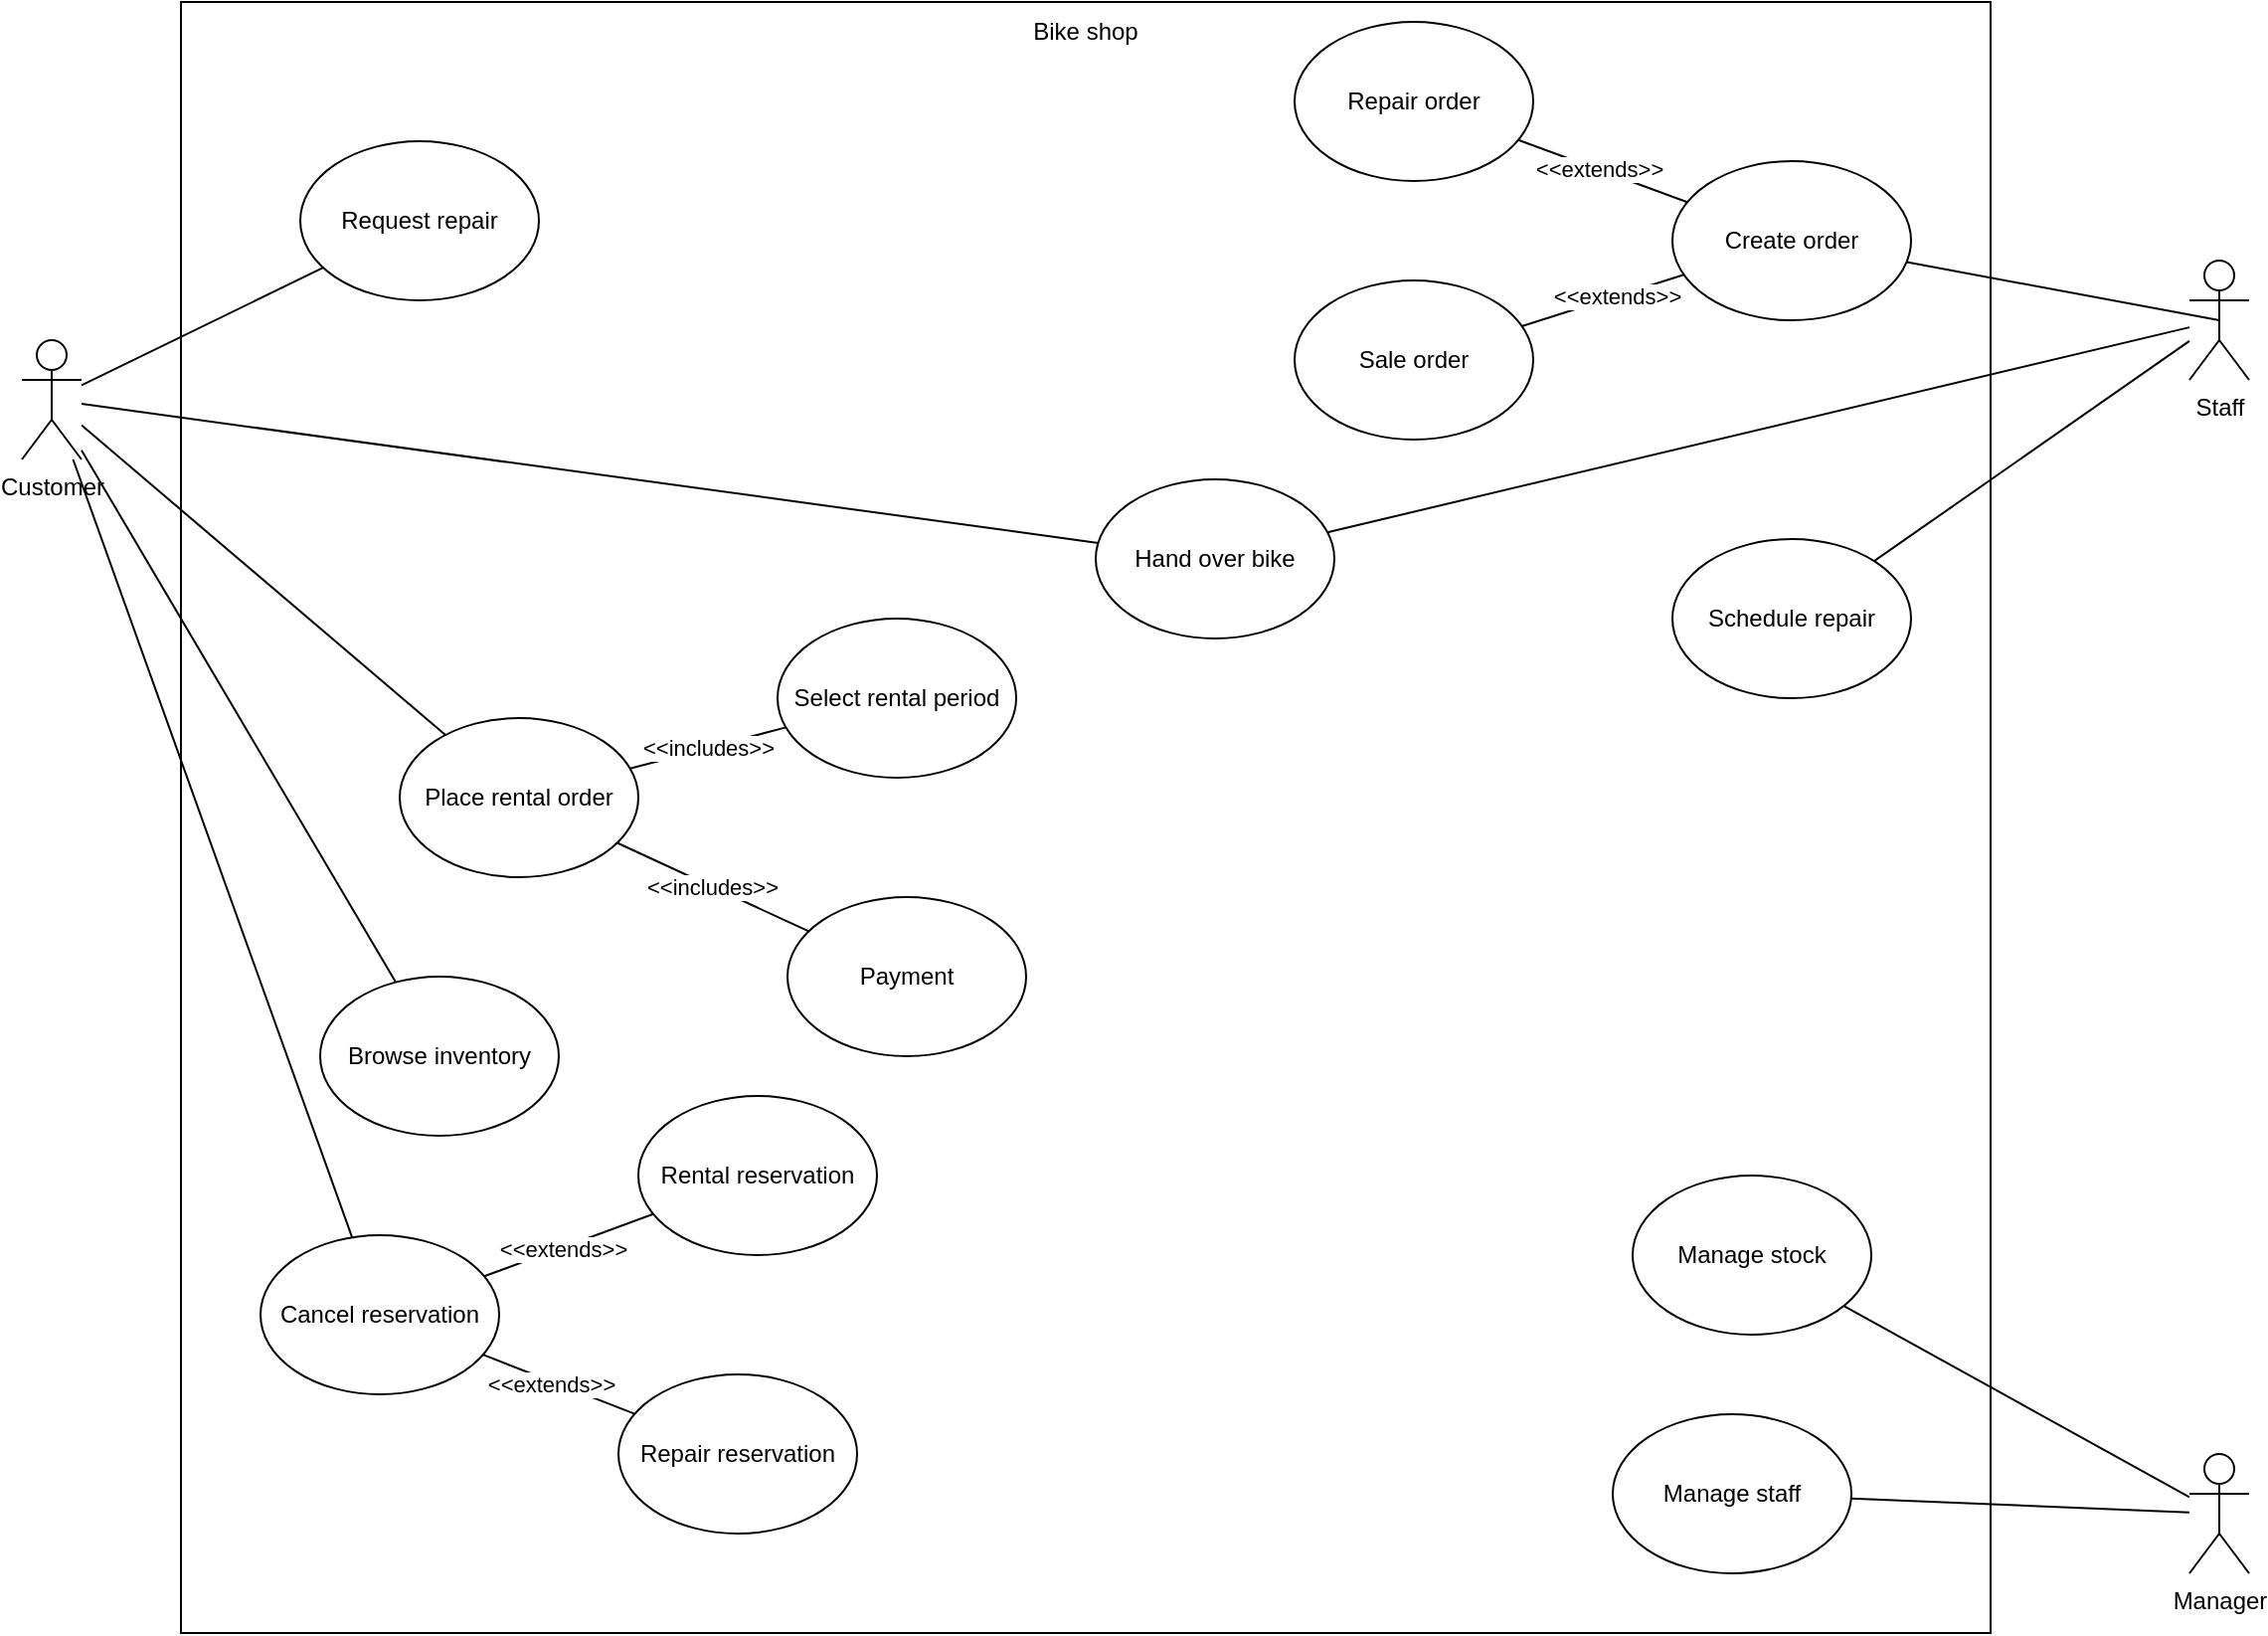 <mxfile version="16.4.7" type="device"><diagram id="tV8wfs5JBcIVjAGP74Oi" name="Page-1"><mxGraphModel dx="1218" dy="512" grid="1" gridSize="10" guides="1" tooltips="1" connect="1" arrows="1" fold="1" page="1" pageScale="1" pageWidth="850" pageHeight="1100" math="0" shadow="0"><root><mxCell id="0"/><mxCell id="1" parent="0"/><mxCell id="fPNX6vhk4oOzWIL5XuEG-1" value="" style="rounded=0;whiteSpace=wrap;html=1;" vertex="1" parent="1"><mxGeometry x="120" y="60" width="910" height="820" as="geometry"/></mxCell><mxCell id="fPNX6vhk4oOzWIL5XuEG-2" value="Customer" style="shape=umlActor;verticalLabelPosition=bottom;verticalAlign=top;html=1;outlineConnect=0;" vertex="1" parent="1"><mxGeometry x="40" y="230" width="30" height="60" as="geometry"/></mxCell><mxCell id="fPNX6vhk4oOzWIL5XuEG-3" value="Staff" style="shape=umlActor;verticalLabelPosition=bottom;verticalAlign=top;html=1;outlineConnect=0;" vertex="1" parent="1"><mxGeometry x="1130" y="190" width="30" height="60" as="geometry"/></mxCell><mxCell id="fPNX6vhk4oOzWIL5XuEG-4" value="Bike shop" style="text;html=1;strokeColor=none;fillColor=none;align=center;verticalAlign=middle;whiteSpace=wrap;rounded=0;" vertex="1" parent="1"><mxGeometry x="545" y="60" width="60" height="30" as="geometry"/></mxCell><mxCell id="fPNX6vhk4oOzWIL5XuEG-5" value="Manager" style="shape=umlActor;verticalLabelPosition=bottom;verticalAlign=top;html=1;outlineConnect=0;" vertex="1" parent="1"><mxGeometry x="1130" y="790" width="30" height="60" as="geometry"/></mxCell><mxCell id="fPNX6vhk4oOzWIL5XuEG-6" value="Place rental order" style="ellipse;whiteSpace=wrap;html=1;" vertex="1" parent="1"><mxGeometry x="230" y="420" width="120" height="80" as="geometry"/></mxCell><mxCell id="fPNX6vhk4oOzWIL5XuEG-7" value="Select rental period" style="ellipse;whiteSpace=wrap;html=1;" vertex="1" parent="1"><mxGeometry x="420" y="370" width="120" height="80" as="geometry"/></mxCell><mxCell id="fPNX6vhk4oOzWIL5XuEG-9" value="Browse inventory" style="ellipse;whiteSpace=wrap;html=1;" vertex="1" parent="1"><mxGeometry x="190" y="550" width="120" height="80" as="geometry"/></mxCell><mxCell id="fPNX6vhk4oOzWIL5XuEG-10" value="" style="endArrow=none;html=1;rounded=0;" edge="1" parent="1" source="fPNX6vhk4oOzWIL5XuEG-9" target="fPNX6vhk4oOzWIL5XuEG-2"><mxGeometry width="50" height="50" relative="1" as="geometry"><mxPoint x="10" y="540" as="sourcePoint"/><mxPoint x="60" y="490" as="targetPoint"/></mxGeometry></mxCell><mxCell id="fPNX6vhk4oOzWIL5XuEG-11" value="" style="endArrow=none;html=1;rounded=0;" edge="1" parent="1" source="fPNX6vhk4oOzWIL5XuEG-2" target="fPNX6vhk4oOzWIL5XuEG-6"><mxGeometry width="50" height="50" relative="1" as="geometry"><mxPoint x="30" y="520" as="sourcePoint"/><mxPoint x="80" y="470" as="targetPoint"/></mxGeometry></mxCell><mxCell id="fPNX6vhk4oOzWIL5XuEG-12" value="&amp;lt;&amp;lt;includes&amp;gt;&amp;gt;" style="endArrow=none;html=1;rounded=0;" edge="1" parent="1" source="fPNX6vhk4oOzWIL5XuEG-6" target="fPNX6vhk4oOzWIL5XuEG-7"><mxGeometry width="50" height="50" relative="1" as="geometry"><mxPoint x="30" y="480" as="sourcePoint"/><mxPoint x="80" y="430" as="targetPoint"/></mxGeometry></mxCell><mxCell id="fPNX6vhk4oOzWIL5XuEG-13" value="Payment" style="ellipse;whiteSpace=wrap;html=1;" vertex="1" parent="1"><mxGeometry x="425" y="510" width="120" height="80" as="geometry"/></mxCell><mxCell id="fPNX6vhk4oOzWIL5XuEG-14" value="&amp;lt;&amp;lt;includes&amp;gt;&amp;gt;" style="endArrow=none;html=1;rounded=0;" edge="1" parent="1" source="fPNX6vhk4oOzWIL5XuEG-6" target="fPNX6vhk4oOzWIL5XuEG-13"><mxGeometry width="50" height="50" relative="1" as="geometry"><mxPoint x="40" y="570" as="sourcePoint"/><mxPoint x="90" y="520" as="targetPoint"/></mxGeometry></mxCell><mxCell id="fPNX6vhk4oOzWIL5XuEG-15" value="Cancel reservation" style="ellipse;whiteSpace=wrap;html=1;" vertex="1" parent="1"><mxGeometry x="160" y="680" width="120" height="80" as="geometry"/></mxCell><mxCell id="fPNX6vhk4oOzWIL5XuEG-16" value="Rental reservation" style="ellipse;whiteSpace=wrap;html=1;" vertex="1" parent="1"><mxGeometry x="350" y="610" width="120" height="80" as="geometry"/></mxCell><mxCell id="fPNX6vhk4oOzWIL5XuEG-17" value="Repair reservation" style="ellipse;whiteSpace=wrap;html=1;" vertex="1" parent="1"><mxGeometry x="340" y="750" width="120" height="80" as="geometry"/></mxCell><mxCell id="fPNX6vhk4oOzWIL5XuEG-18" value="" style="endArrow=none;html=1;rounded=0;" edge="1" parent="1" source="fPNX6vhk4oOzWIL5XuEG-15" target="fPNX6vhk4oOzWIL5XuEG-16"><mxGeometry width="50" height="50" relative="1" as="geometry"><mxPoint x="-10" y="710" as="sourcePoint"/><mxPoint x="40" y="660" as="targetPoint"/></mxGeometry></mxCell><mxCell id="fPNX6vhk4oOzWIL5XuEG-21" value="&amp;lt;&amp;lt;extends&amp;gt;&amp;gt;" style="edgeLabel;html=1;align=center;verticalAlign=middle;resizable=0;points=[];" vertex="1" connectable="0" parent="fPNX6vhk4oOzWIL5XuEG-18"><mxGeometry x="-0.088" y="-1" relative="1" as="geometry"><mxPoint as="offset"/></mxGeometry></mxCell><mxCell id="fPNX6vhk4oOzWIL5XuEG-19" value="" style="endArrow=none;html=1;rounded=0;" edge="1" parent="1" source="fPNX6vhk4oOzWIL5XuEG-15" target="fPNX6vhk4oOzWIL5XuEG-17"><mxGeometry width="50" height="50" relative="1" as="geometry"><mxPoint x="-90" y="790" as="sourcePoint"/><mxPoint x="-40" y="740" as="targetPoint"/></mxGeometry></mxCell><mxCell id="fPNX6vhk4oOzWIL5XuEG-22" value="&amp;lt;&amp;lt;extends&amp;gt;&amp;gt;" style="edgeLabel;html=1;align=center;verticalAlign=middle;resizable=0;points=[];" vertex="1" connectable="0" parent="fPNX6vhk4oOzWIL5XuEG-19"><mxGeometry x="-0.097" y="-1" relative="1" as="geometry"><mxPoint as="offset"/></mxGeometry></mxCell><mxCell id="fPNX6vhk4oOzWIL5XuEG-20" value="" style="endArrow=none;html=1;rounded=0;" edge="1" parent="1" source="fPNX6vhk4oOzWIL5XuEG-2" target="fPNX6vhk4oOzWIL5XuEG-15"><mxGeometry width="50" height="50" relative="1" as="geometry"><mxPoint x="-20" y="580" as="sourcePoint"/><mxPoint x="30" y="530" as="targetPoint"/></mxGeometry></mxCell><mxCell id="fPNX6vhk4oOzWIL5XuEG-23" value="Manage staff" style="ellipse;whiteSpace=wrap;html=1;" vertex="1" parent="1"><mxGeometry x="840" y="770" width="120" height="80" as="geometry"/></mxCell><mxCell id="fPNX6vhk4oOzWIL5XuEG-24" value="Manage stock" style="ellipse;whiteSpace=wrap;html=1;" vertex="1" parent="1"><mxGeometry x="850" y="650" width="120" height="80" as="geometry"/></mxCell><mxCell id="fPNX6vhk4oOzWIL5XuEG-25" value="" style="endArrow=none;html=1;rounded=0;" edge="1" parent="1" source="fPNX6vhk4oOzWIL5XuEG-24" target="fPNX6vhk4oOzWIL5XuEG-5"><mxGeometry width="50" height="50" relative="1" as="geometry"><mxPoint x="1080" y="750" as="sourcePoint"/><mxPoint x="1130" y="700" as="targetPoint"/></mxGeometry></mxCell><mxCell id="fPNX6vhk4oOzWIL5XuEG-26" value="" style="endArrow=none;html=1;rounded=0;" edge="1" parent="1" source="fPNX6vhk4oOzWIL5XuEG-23" target="fPNX6vhk4oOzWIL5XuEG-5"><mxGeometry width="50" height="50" relative="1" as="geometry"><mxPoint x="1050" y="710" as="sourcePoint"/><mxPoint x="1100" y="660" as="targetPoint"/></mxGeometry></mxCell><mxCell id="fPNX6vhk4oOzWIL5XuEG-27" value="Create order" style="ellipse;whiteSpace=wrap;html=1;" vertex="1" parent="1"><mxGeometry x="870" y="140" width="120" height="80" as="geometry"/></mxCell><mxCell id="fPNX6vhk4oOzWIL5XuEG-28" value="Repair order" style="ellipse;whiteSpace=wrap;html=1;" vertex="1" parent="1"><mxGeometry x="680" y="70" width="120" height="80" as="geometry"/></mxCell><mxCell id="fPNX6vhk4oOzWIL5XuEG-29" value="" style="endArrow=none;html=1;rounded=0;entryX=0.5;entryY=0.5;entryDx=0;entryDy=0;entryPerimeter=0;" edge="1" parent="1" source="fPNX6vhk4oOzWIL5XuEG-27" target="fPNX6vhk4oOzWIL5XuEG-3"><mxGeometry width="50" height="50" relative="1" as="geometry"><mxPoint x="1070" y="350" as="sourcePoint"/><mxPoint x="1120" y="300" as="targetPoint"/></mxGeometry></mxCell><mxCell id="fPNX6vhk4oOzWIL5XuEG-30" value="" style="endArrow=none;html=1;rounded=0;" edge="1" parent="1" source="fPNX6vhk4oOzWIL5XuEG-28" target="fPNX6vhk4oOzWIL5XuEG-27"><mxGeometry width="50" height="50" relative="1" as="geometry"><mxPoint x="1120" y="350" as="sourcePoint"/><mxPoint x="1120" y="300" as="targetPoint"/></mxGeometry></mxCell><mxCell id="fPNX6vhk4oOzWIL5XuEG-40" value="&amp;lt;&amp;lt;extends&amp;gt;&amp;gt;" style="edgeLabel;html=1;align=center;verticalAlign=middle;resizable=0;points=[];" vertex="1" connectable="0" parent="fPNX6vhk4oOzWIL5XuEG-30"><mxGeometry x="-0.054" y="1" relative="1" as="geometry"><mxPoint as="offset"/></mxGeometry></mxCell><mxCell id="fPNX6vhk4oOzWIL5XuEG-31" value="Sale order" style="ellipse;whiteSpace=wrap;html=1;" vertex="1" parent="1"><mxGeometry x="680" y="200" width="120" height="80" as="geometry"/></mxCell><mxCell id="fPNX6vhk4oOzWIL5XuEG-32" value="" style="endArrow=none;html=1;rounded=0;" edge="1" parent="1" source="fPNX6vhk4oOzWIL5XuEG-31" target="fPNX6vhk4oOzWIL5XuEG-27"><mxGeometry width="50" height="50" relative="1" as="geometry"><mxPoint x="1070" y="390" as="sourcePoint"/><mxPoint x="1120" y="340" as="targetPoint"/></mxGeometry></mxCell><mxCell id="fPNX6vhk4oOzWIL5XuEG-41" value="&amp;lt;&amp;lt;extends&amp;gt;&amp;gt;" style="edgeLabel;html=1;align=center;verticalAlign=middle;resizable=0;points=[];" vertex="1" connectable="0" parent="fPNX6vhk4oOzWIL5XuEG-32"><mxGeometry x="0.163" relative="1" as="geometry"><mxPoint as="offset"/></mxGeometry></mxCell><mxCell id="fPNX6vhk4oOzWIL5XuEG-33" value="Hand over bike" style="ellipse;whiteSpace=wrap;html=1;" vertex="1" parent="1"><mxGeometry x="580" y="300" width="120" height="80" as="geometry"/></mxCell><mxCell id="fPNX6vhk4oOzWIL5XuEG-34" value="" style="endArrow=none;html=1;rounded=0;" edge="1" parent="1" source="fPNX6vhk4oOzWIL5XuEG-33" target="fPNX6vhk4oOzWIL5XuEG-3"><mxGeometry width="50" height="50" relative="1" as="geometry"><mxPoint x="800" y="380" as="sourcePoint"/><mxPoint x="850" y="330" as="targetPoint"/></mxGeometry></mxCell><mxCell id="fPNX6vhk4oOzWIL5XuEG-35" value="" style="endArrow=none;html=1;rounded=0;" edge="1" parent="1" source="fPNX6vhk4oOzWIL5XuEG-2" target="fPNX6vhk4oOzWIL5XuEG-33"><mxGeometry width="50" height="50" relative="1" as="geometry"><mxPoint x="330" y="260" as="sourcePoint"/><mxPoint x="380" y="210" as="targetPoint"/></mxGeometry></mxCell><mxCell id="fPNX6vhk4oOzWIL5XuEG-36" value="Schedule repair" style="ellipse;whiteSpace=wrap;html=1;" vertex="1" parent="1"><mxGeometry x="870" y="330" width="120" height="80" as="geometry"/></mxCell><mxCell id="fPNX6vhk4oOzWIL5XuEG-37" value="" style="endArrow=none;html=1;rounded=0;" edge="1" parent="1" source="fPNX6vhk4oOzWIL5XuEG-36" target="fPNX6vhk4oOzWIL5XuEG-3"><mxGeometry width="50" height="50" relative="1" as="geometry"><mxPoint x="1080" y="390" as="sourcePoint"/><mxPoint x="1130" y="340" as="targetPoint"/></mxGeometry></mxCell><mxCell id="fPNX6vhk4oOzWIL5XuEG-38" value="Request repair" style="ellipse;whiteSpace=wrap;html=1;" vertex="1" parent="1"><mxGeometry x="180" y="130" width="120" height="80" as="geometry"/></mxCell><mxCell id="fPNX6vhk4oOzWIL5XuEG-39" value="" style="endArrow=none;html=1;rounded=0;" edge="1" parent="1" source="fPNX6vhk4oOzWIL5XuEG-2" target="fPNX6vhk4oOzWIL5XuEG-38"><mxGeometry width="50" height="50" relative="1" as="geometry"><mxPoint y="210" as="sourcePoint"/><mxPoint x="50" y="160" as="targetPoint"/></mxGeometry></mxCell></root></mxGraphModel></diagram></mxfile>